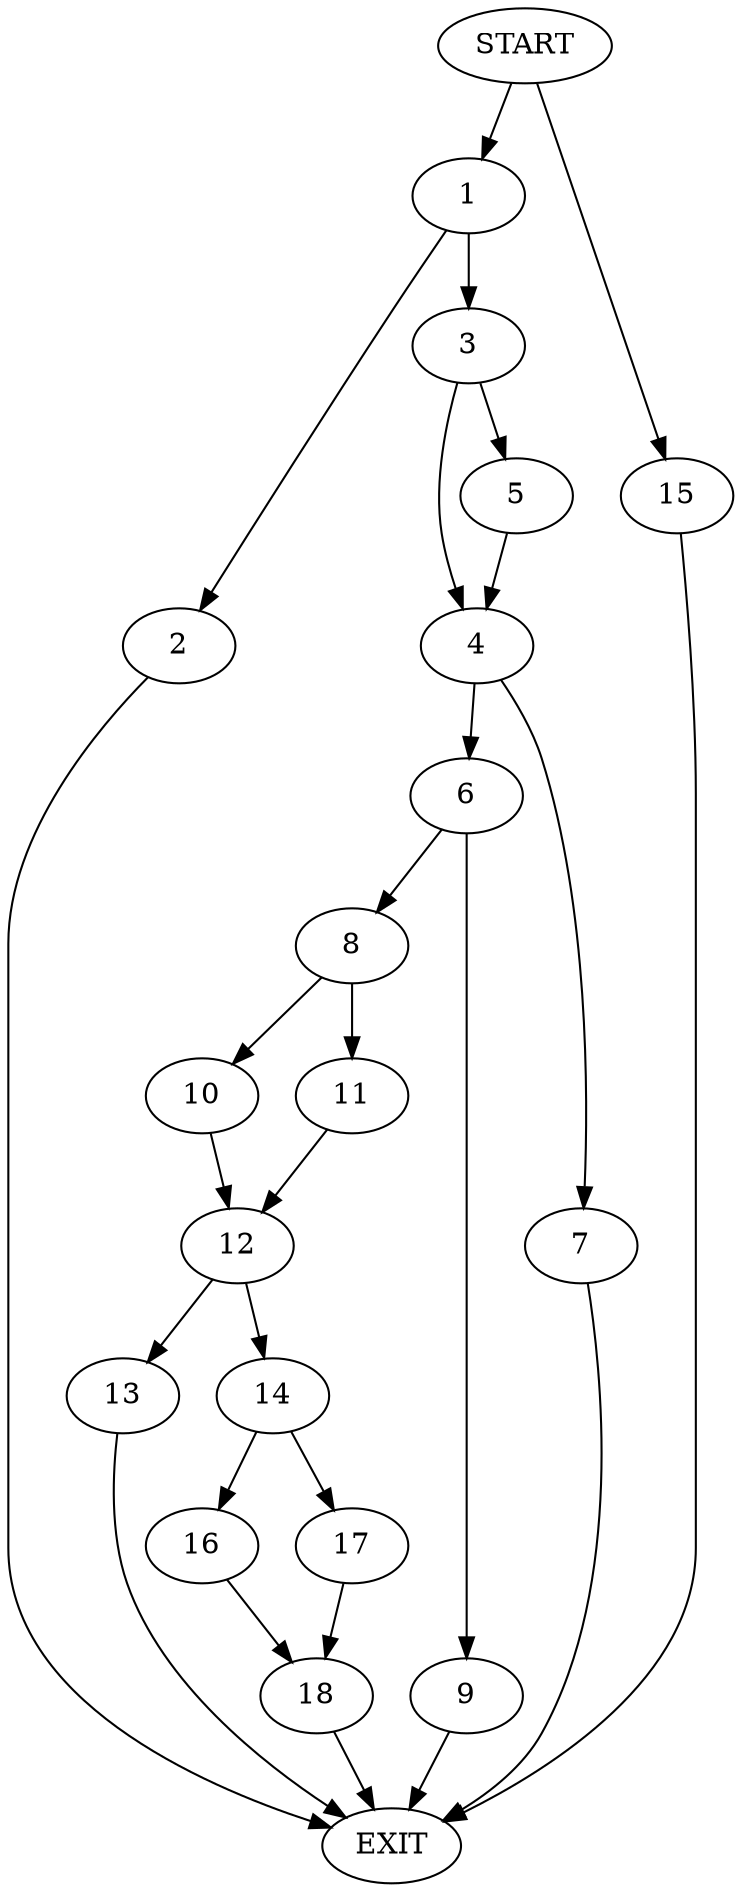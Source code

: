 digraph {
0 [label="START"]
19 [label="EXIT"]
0 -> 1
1 -> 2
1 -> 3
3 -> 4
3 -> 5
2 -> 19
5 -> 4
4 -> 6
4 -> 7
6 -> 8
6 -> 9
7 -> 19
9 -> 19
8 -> 10
8 -> 11
10 -> 12
11 -> 12
12 -> 13
12 -> 14
0 -> 15
15 -> 19
13 -> 19
14 -> 16
14 -> 17
17 -> 18
16 -> 18
18 -> 19
}
